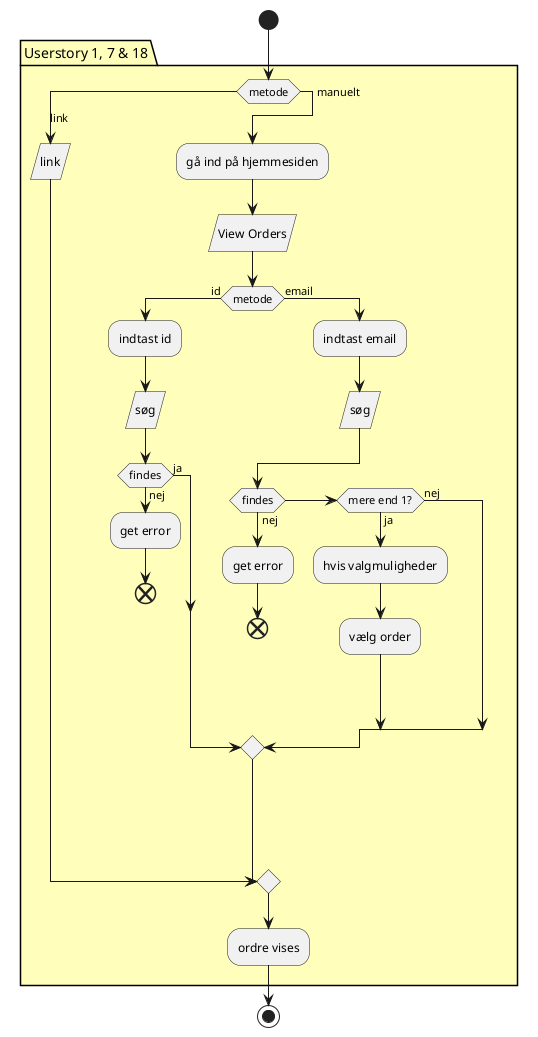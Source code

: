 @startuml
'https://plantuml.com/activity-diagram-beta

start
package "Userstory 1, 7 & 18" #FFB{
switch (metode)
    case (link)
        :link/
    case (manuelt)
        :gå ind på hjemmesiden;
        :View Orders/
        if(metode) then (id)
            :indtast id;
            :søg/
            if(findes) then (nej)
                :get error;
                end
            else (ja)
            endif
        else (email)
            :indtast email;
            :søg/
            if(findes) then (nej)
                :get error;
                end
            elseif (mere end 1?) then (ja)
                :hvis valgmuligheder;
                :vælg order;
            else (nej)
            endif
        endif
endswitch
:ordre vises;
}
stop

@enduml
